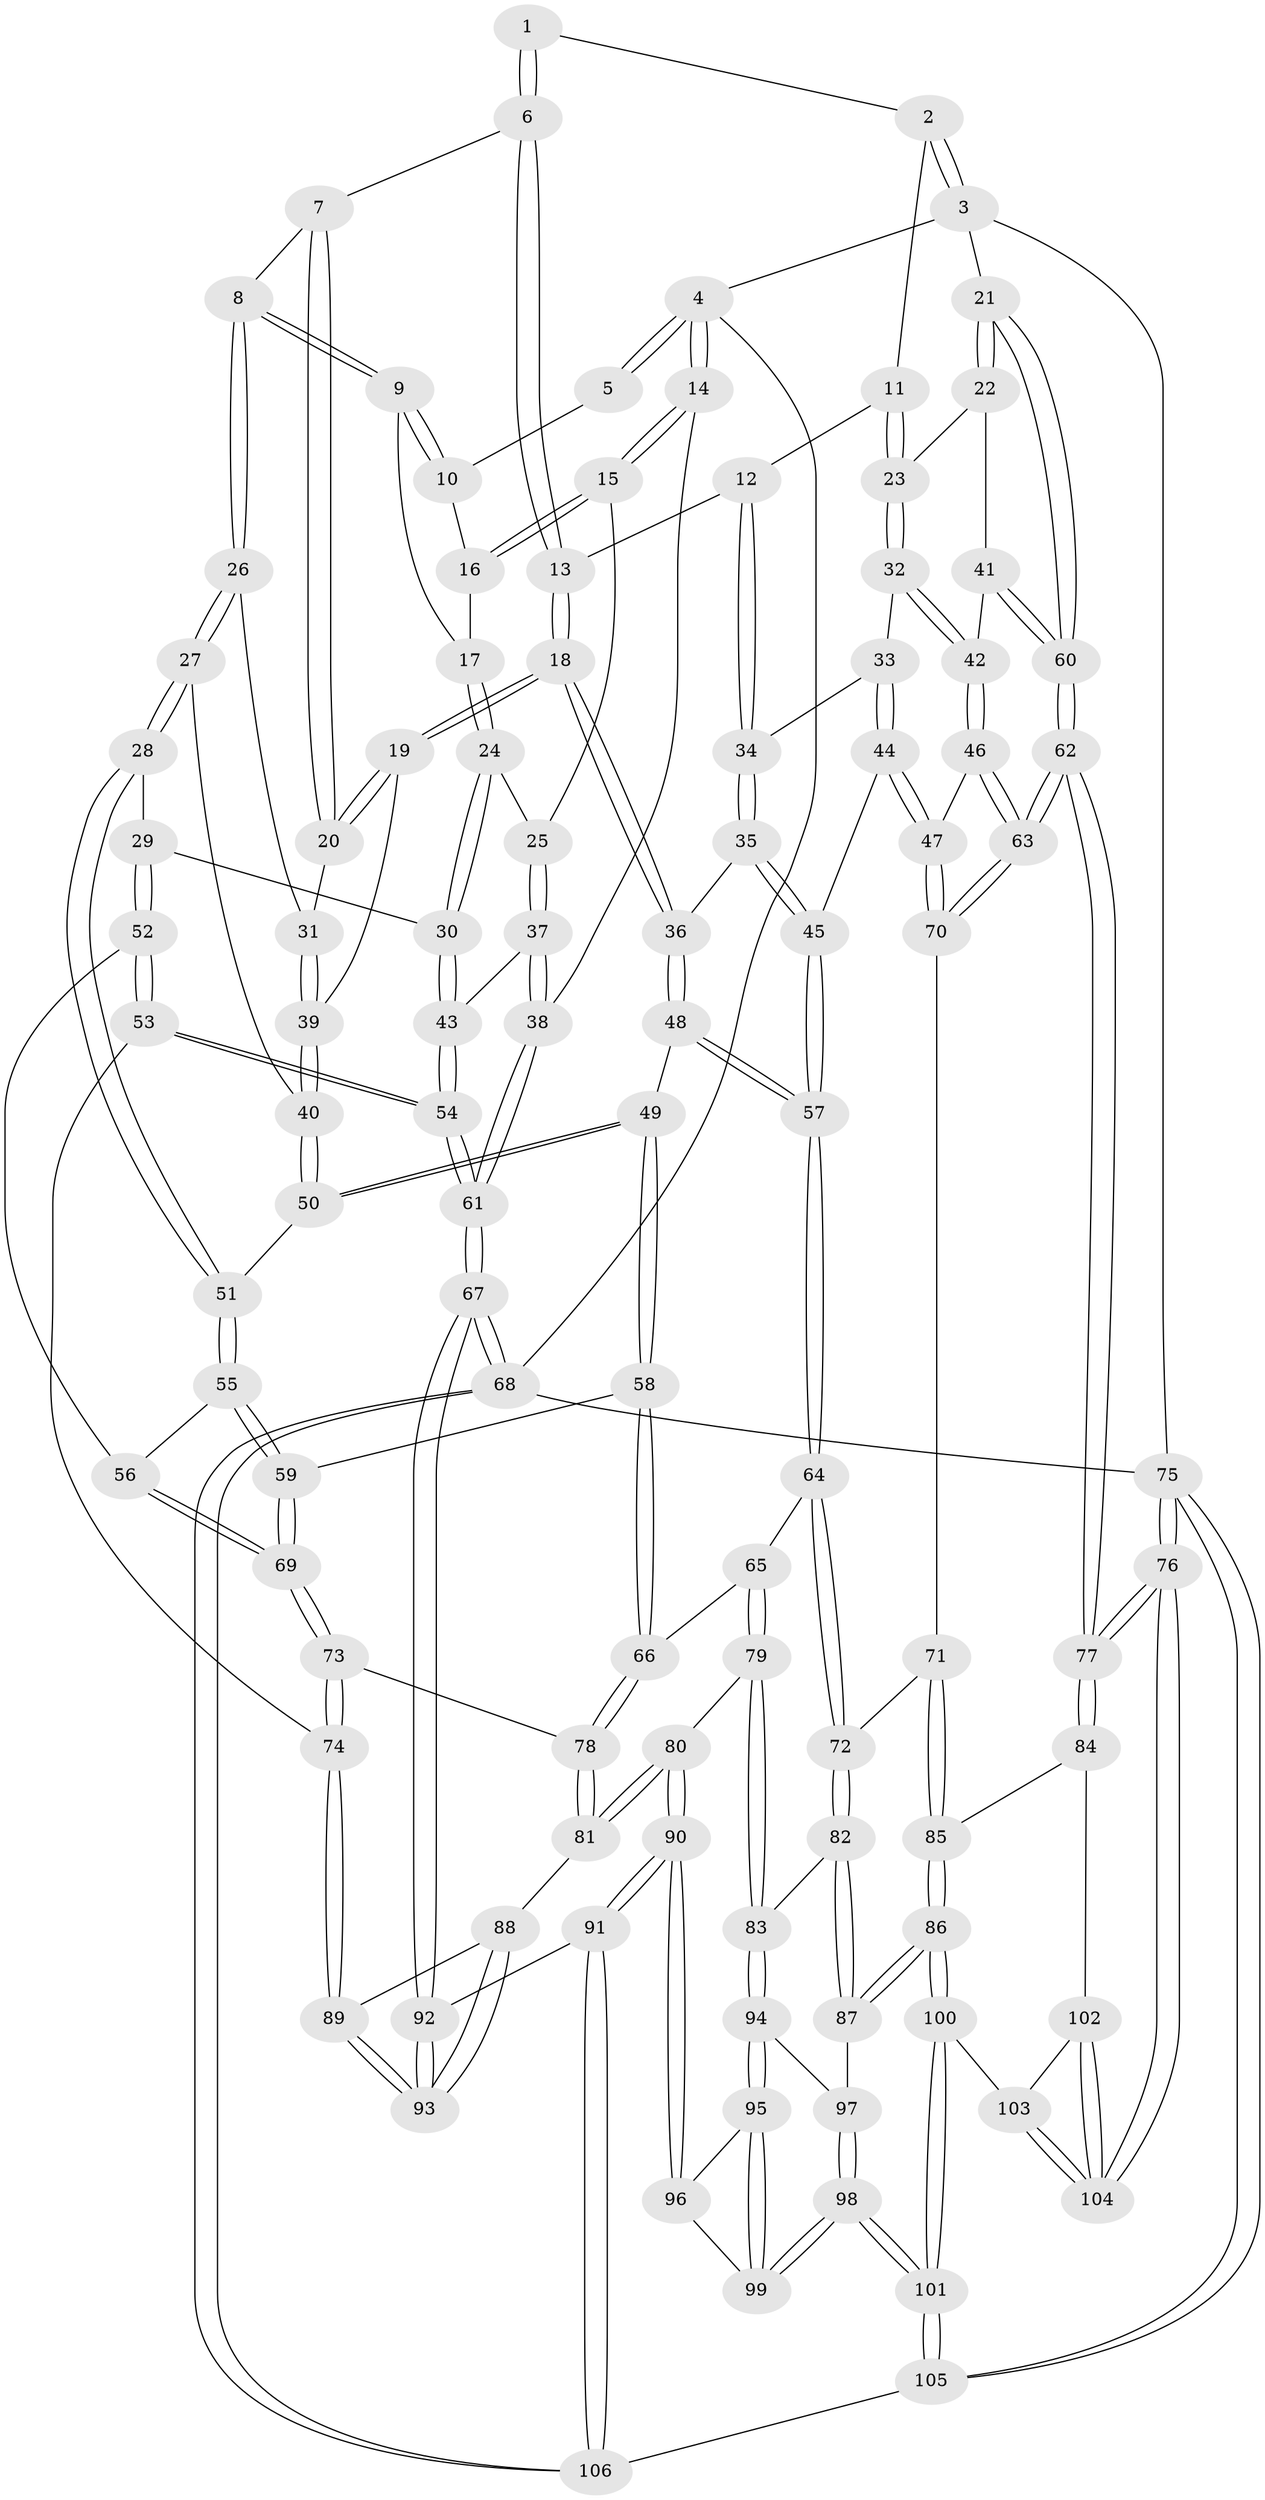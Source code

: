 // coarse degree distribution, {3: 0.16129032258064516, 5: 0.45161290322580644, 8: 0.016129032258064516, 4: 0.3225806451612903, 6: 0.04838709677419355}
// Generated by graph-tools (version 1.1) at 2025/42/03/06/25 10:42:27]
// undirected, 106 vertices, 262 edges
graph export_dot {
graph [start="1"]
  node [color=gray90,style=filled];
  1 [pos="+0.5337198364342453+0"];
  2 [pos="+0.7442738320347992+0"];
  3 [pos="+1+0"];
  4 [pos="+0+0"];
  5 [pos="+0.23568593738410643+0"];
  6 [pos="+0.4583333189308642+0.07573500368709234"];
  7 [pos="+0.4351917524871828+0.09155991153303603"];
  8 [pos="+0.28504340772283315+0.11258736365858776"];
  9 [pos="+0.274942568011264+0.10534019063417861"];
  10 [pos="+0.23414560146925142+0.013403772727243723"];
  11 [pos="+0.7345569904521858+0.03615019411666229"];
  12 [pos="+0.6746574323276311+0.12538685150507167"];
  13 [pos="+0.5347183359780442+0.15502245836044695"];
  14 [pos="+0+0.0020024786090196076"];
  15 [pos="+0.03085243999256236+0.11833374036375459"];
  16 [pos="+0.0879320900376643+0.09706774905731733"];
  17 [pos="+0.2225922152955961+0.13714363767546867"];
  18 [pos="+0.5310601439258373+0.28024913234303467"];
  19 [pos="+0.4346284421474995+0.25303191717905754"];
  20 [pos="+0.4149639361072644+0.20338849723408275"];
  21 [pos="+1+0.03308458182552262"];
  22 [pos="+0.8956715584567743+0.1817694686167746"];
  23 [pos="+0.839881894674873+0.1810764198731794"];
  24 [pos="+0.15004826243822378+0.20435653799064327"];
  25 [pos="+0.08775504604607987+0.17110147486202923"];
  26 [pos="+0.2969306289796235+0.18970768266915997"];
  27 [pos="+0.26652898544821235+0.30079104208858504"];
  28 [pos="+0.25985197727624015+0.3059789423259201"];
  29 [pos="+0.24743931711850303+0.3095877709655883"];
  30 [pos="+0.1885235596027073+0.3015373689643361"];
  31 [pos="+0.3561958027149573+0.20600572222364832"];
  32 [pos="+0.8245382470918806+0.21407039968648414"];
  33 [pos="+0.7706562223697221+0.2698278604773156"];
  34 [pos="+0.673949038270795+0.23551796255151808"];
  35 [pos="+0.6249378193222138+0.28351252915785985"];
  36 [pos="+0.5475336491186926+0.3040171486936821"];
  37 [pos="+0.06097262100693618+0.3222932225894617"];
  38 [pos="+0+0.1770857858668242"];
  39 [pos="+0.37844320597784037+0.29085396567710137"];
  40 [pos="+0.36624226984452574+0.3023454123192288"];
  41 [pos="+0.9320557956915944+0.35519963341920646"];
  42 [pos="+0.9142612476900034+0.36384109567113004"];
  43 [pos="+0.104081145082592+0.3562580133207128"];
  44 [pos="+0.7892468821417117+0.41328415731661794"];
  45 [pos="+0.7568060339942683+0.42135198716553013"];
  46 [pos="+0.8902991650731652+0.3842302779875499"];
  47 [pos="+0.7947550149775297+0.4148976407066361"];
  48 [pos="+0.5315921036412541+0.37281564290866603"];
  49 [pos="+0.4786755771682614+0.413471233026051"];
  50 [pos="+0.40697713450738293+0.36715033062155333"];
  51 [pos="+0.32816963667644866+0.4040750515333623"];
  52 [pos="+0.2354749947707836+0.4765159428118126"];
  53 [pos="+0.11105736866568962+0.5851917131550498"];
  54 [pos="+0.06237284228294403+0.5792787065832072"];
  55 [pos="+0.3282694455376231+0.40579036892105014"];
  56 [pos="+0.2788984182977318+0.4714196548045534"];
  57 [pos="+0.6726442300718296+0.4791057375259242"];
  58 [pos="+0.44574934266262384+0.4949734384821427"];
  59 [pos="+0.42492698320070327+0.5007350854795967"];
  60 [pos="+1+0.3002898237611261"];
  61 [pos="+0+0.668165259235343"];
  62 [pos="+1+0.6566098155969969"];
  63 [pos="+1+0.589739819146529"];
  64 [pos="+0.655819609674011+0.5381849461104398"];
  65 [pos="+0.5426938620674496+0.5889476948257764"];
  66 [pos="+0.5010847287604684+0.5546633283285771"];
  67 [pos="+0+1"];
  68 [pos="+0+1"];
  69 [pos="+0.3908887383297582+0.52117153207455"];
  70 [pos="+0.8633271490391784+0.5854963435184897"];
  71 [pos="+0.8183719086365298+0.6274398875278049"];
  72 [pos="+0.7313642576373147+0.6376400999529185"];
  73 [pos="+0.3470608040972556+0.5906996030161192"];
  74 [pos="+0.13695123054649058+0.6004181253682882"];
  75 [pos="+1+1"];
  76 [pos="+1+1"];
  77 [pos="+1+0.6799713168230895"];
  78 [pos="+0.37992651475644174+0.6661145967125699"];
  79 [pos="+0.532956809445106+0.6718117295928654"];
  80 [pos="+0.39547590526454673+0.6916480760353172"];
  81 [pos="+0.3826172833124616+0.6766585460536029"];
  82 [pos="+0.7188620725562431+0.6639694219742187"];
  83 [pos="+0.5523515494963321+0.7064138465456534"];
  84 [pos="+0.8759932595671511+0.7581688819774338"];
  85 [pos="+0.8540302805756528+0.7365425457187209"];
  86 [pos="+0.7325732796609287+0.7668930369031973"];
  87 [pos="+0.719017497589263+0.7444565451362856"];
  88 [pos="+0.3417228626035014+0.6869769336559819"];
  89 [pos="+0.18554730610207265+0.6640519049016603"];
  90 [pos="+0.37828299703982127+0.8601129161482436"];
  91 [pos="+0.37736386693664997+0.8610877616537914"];
  92 [pos="+0.26754439325579915+0.8629856401425131"];
  93 [pos="+0.24258697033580975+0.7760079476942626"];
  94 [pos="+0.5537172944522198+0.7184933633760644"];
  95 [pos="+0.5289831825253808+0.7578879833171703"];
  96 [pos="+0.4534462461878152+0.8361859839882908"];
  97 [pos="+0.6120772727360166+0.7676612834295716"];
  98 [pos="+0.644016498499512+0.9242515502305724"];
  99 [pos="+0.5970695364256341+0.8948927160356024"];
  100 [pos="+0.7417664098075827+0.8670874977143889"];
  101 [pos="+0.6543469318539078+0.9380725259578522"];
  102 [pos="+0.8611117845766593+0.8133402684560579"];
  103 [pos="+0.7675842609247789+0.8678599759475568"];
  104 [pos="+1+1"];
  105 [pos="+0.614698509393598+1"];
  106 [pos="+0.5238125963589566+1"];
  1 -- 2;
  1 -- 6;
  1 -- 6;
  2 -- 3;
  2 -- 3;
  2 -- 11;
  3 -- 4;
  3 -- 21;
  3 -- 75;
  4 -- 5;
  4 -- 5;
  4 -- 14;
  4 -- 14;
  4 -- 68;
  5 -- 10;
  6 -- 7;
  6 -- 13;
  6 -- 13;
  7 -- 8;
  7 -- 20;
  7 -- 20;
  8 -- 9;
  8 -- 9;
  8 -- 26;
  8 -- 26;
  9 -- 10;
  9 -- 10;
  9 -- 17;
  10 -- 16;
  11 -- 12;
  11 -- 23;
  11 -- 23;
  12 -- 13;
  12 -- 34;
  12 -- 34;
  13 -- 18;
  13 -- 18;
  14 -- 15;
  14 -- 15;
  14 -- 38;
  15 -- 16;
  15 -- 16;
  15 -- 25;
  16 -- 17;
  17 -- 24;
  17 -- 24;
  18 -- 19;
  18 -- 19;
  18 -- 36;
  18 -- 36;
  19 -- 20;
  19 -- 20;
  19 -- 39;
  20 -- 31;
  21 -- 22;
  21 -- 22;
  21 -- 60;
  21 -- 60;
  22 -- 23;
  22 -- 41;
  23 -- 32;
  23 -- 32;
  24 -- 25;
  24 -- 30;
  24 -- 30;
  25 -- 37;
  25 -- 37;
  26 -- 27;
  26 -- 27;
  26 -- 31;
  27 -- 28;
  27 -- 28;
  27 -- 40;
  28 -- 29;
  28 -- 51;
  28 -- 51;
  29 -- 30;
  29 -- 52;
  29 -- 52;
  30 -- 43;
  30 -- 43;
  31 -- 39;
  31 -- 39;
  32 -- 33;
  32 -- 42;
  32 -- 42;
  33 -- 34;
  33 -- 44;
  33 -- 44;
  34 -- 35;
  34 -- 35;
  35 -- 36;
  35 -- 45;
  35 -- 45;
  36 -- 48;
  36 -- 48;
  37 -- 38;
  37 -- 38;
  37 -- 43;
  38 -- 61;
  38 -- 61;
  39 -- 40;
  39 -- 40;
  40 -- 50;
  40 -- 50;
  41 -- 42;
  41 -- 60;
  41 -- 60;
  42 -- 46;
  42 -- 46;
  43 -- 54;
  43 -- 54;
  44 -- 45;
  44 -- 47;
  44 -- 47;
  45 -- 57;
  45 -- 57;
  46 -- 47;
  46 -- 63;
  46 -- 63;
  47 -- 70;
  47 -- 70;
  48 -- 49;
  48 -- 57;
  48 -- 57;
  49 -- 50;
  49 -- 50;
  49 -- 58;
  49 -- 58;
  50 -- 51;
  51 -- 55;
  51 -- 55;
  52 -- 53;
  52 -- 53;
  52 -- 56;
  53 -- 54;
  53 -- 54;
  53 -- 74;
  54 -- 61;
  54 -- 61;
  55 -- 56;
  55 -- 59;
  55 -- 59;
  56 -- 69;
  56 -- 69;
  57 -- 64;
  57 -- 64;
  58 -- 59;
  58 -- 66;
  58 -- 66;
  59 -- 69;
  59 -- 69;
  60 -- 62;
  60 -- 62;
  61 -- 67;
  61 -- 67;
  62 -- 63;
  62 -- 63;
  62 -- 77;
  62 -- 77;
  63 -- 70;
  63 -- 70;
  64 -- 65;
  64 -- 72;
  64 -- 72;
  65 -- 66;
  65 -- 79;
  65 -- 79;
  66 -- 78;
  66 -- 78;
  67 -- 68;
  67 -- 68;
  67 -- 92;
  67 -- 92;
  68 -- 106;
  68 -- 106;
  68 -- 75;
  69 -- 73;
  69 -- 73;
  70 -- 71;
  71 -- 72;
  71 -- 85;
  71 -- 85;
  72 -- 82;
  72 -- 82;
  73 -- 74;
  73 -- 74;
  73 -- 78;
  74 -- 89;
  74 -- 89;
  75 -- 76;
  75 -- 76;
  75 -- 105;
  75 -- 105;
  76 -- 77;
  76 -- 77;
  76 -- 104;
  76 -- 104;
  77 -- 84;
  77 -- 84;
  78 -- 81;
  78 -- 81;
  79 -- 80;
  79 -- 83;
  79 -- 83;
  80 -- 81;
  80 -- 81;
  80 -- 90;
  80 -- 90;
  81 -- 88;
  82 -- 83;
  82 -- 87;
  82 -- 87;
  83 -- 94;
  83 -- 94;
  84 -- 85;
  84 -- 102;
  85 -- 86;
  85 -- 86;
  86 -- 87;
  86 -- 87;
  86 -- 100;
  86 -- 100;
  87 -- 97;
  88 -- 89;
  88 -- 93;
  88 -- 93;
  89 -- 93;
  89 -- 93;
  90 -- 91;
  90 -- 91;
  90 -- 96;
  90 -- 96;
  91 -- 92;
  91 -- 106;
  91 -- 106;
  92 -- 93;
  92 -- 93;
  94 -- 95;
  94 -- 95;
  94 -- 97;
  95 -- 96;
  95 -- 99;
  95 -- 99;
  96 -- 99;
  97 -- 98;
  97 -- 98;
  98 -- 99;
  98 -- 99;
  98 -- 101;
  98 -- 101;
  100 -- 101;
  100 -- 101;
  100 -- 103;
  101 -- 105;
  101 -- 105;
  102 -- 103;
  102 -- 104;
  102 -- 104;
  103 -- 104;
  103 -- 104;
  105 -- 106;
}

